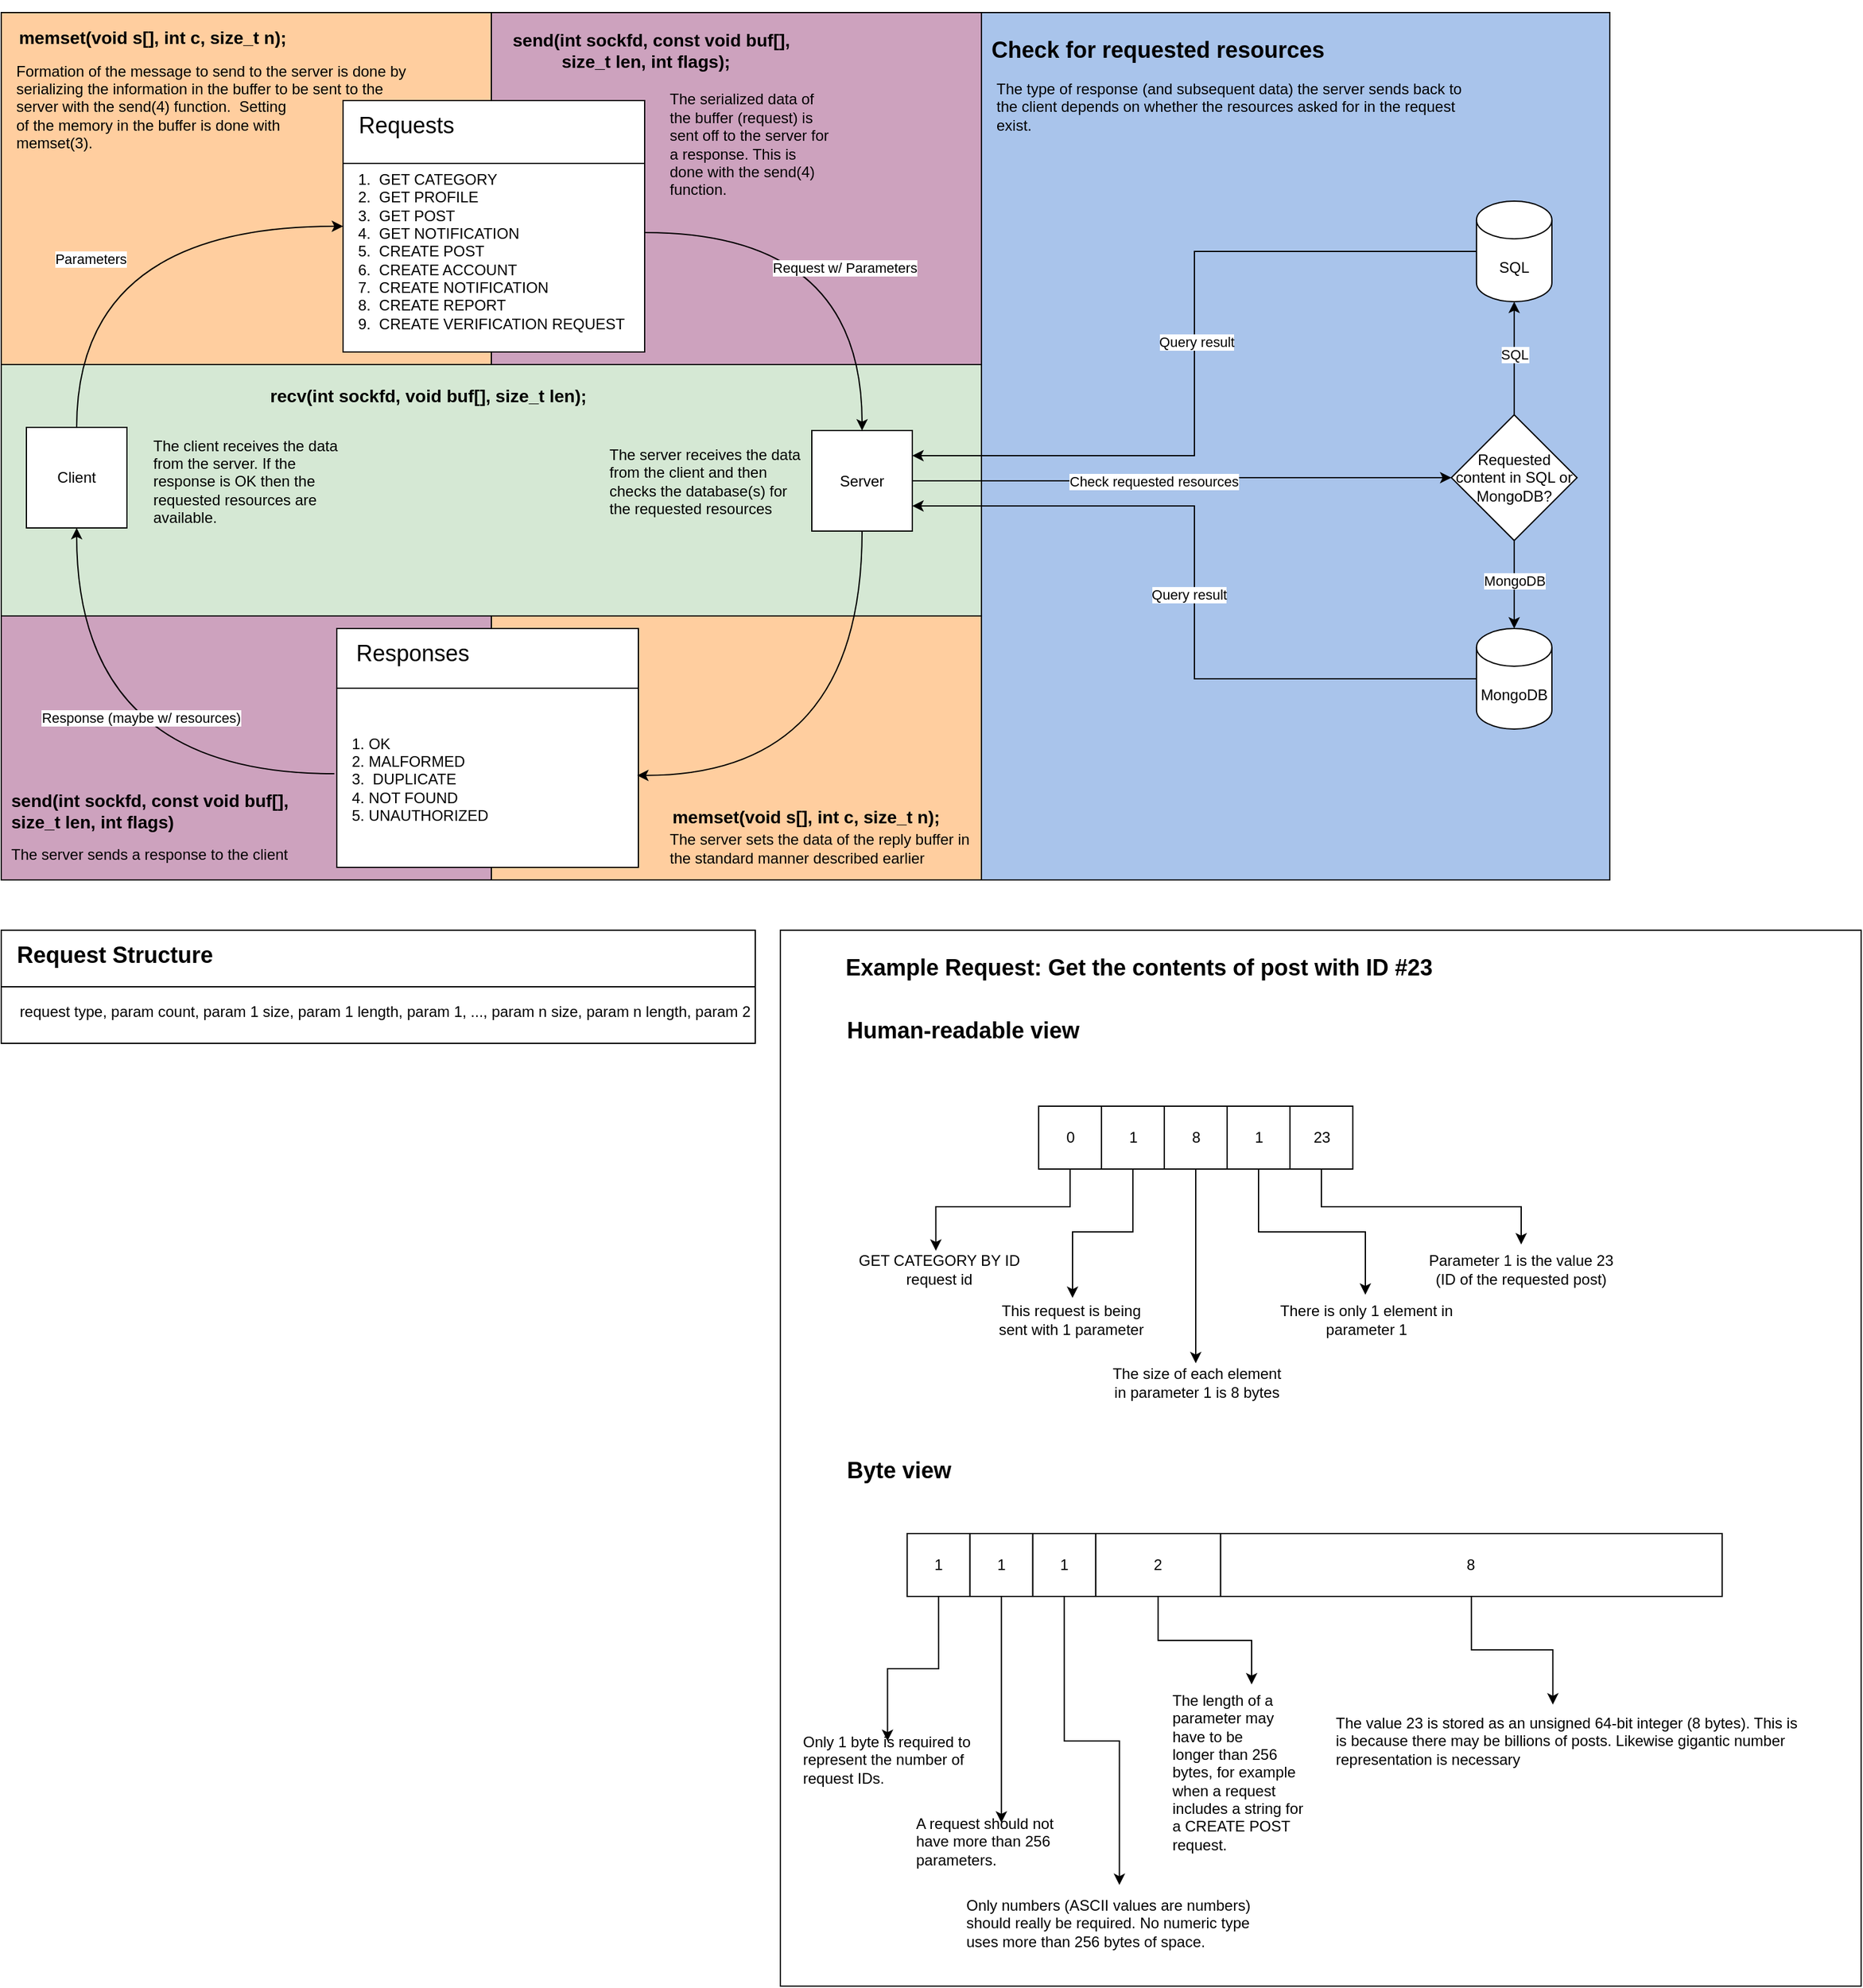 <mxfile version="24.7.8">
  <diagram name="Page-1" id="sVjNLFmWZmZpmfdCnsmX">
    <mxGraphModel dx="1033" dy="1212" grid="1" gridSize="10" guides="1" tooltips="1" connect="1" arrows="1" fold="1" page="1" pageScale="1" pageWidth="1100" pageHeight="850" math="0" shadow="0">
      <root>
        <mxCell id="0" />
        <mxCell id="1" parent="0" />
        <mxCell id="1OjtbBP0HhtFfG1VjbRj-104" value="" style="rounded=0;whiteSpace=wrap;html=1;fillColor=#D5E8D4;" parent="1" vertex="1">
          <mxGeometry x="20" y="400" width="780" height="200" as="geometry" />
        </mxCell>
        <mxCell id="1OjtbBP0HhtFfG1VjbRj-93" value="" style="rounded=0;whiteSpace=wrap;html=1;fillColor=#CDA2BE;" parent="1" vertex="1">
          <mxGeometry x="20" y="600" width="390" height="210" as="geometry" />
        </mxCell>
        <mxCell id="1OjtbBP0HhtFfG1VjbRj-92" value="" style="rounded=0;whiteSpace=wrap;html=1;shadow=0;fillColor=#FFCE9F;" parent="1" vertex="1">
          <mxGeometry x="410" y="600" width="390" height="210" as="geometry" />
        </mxCell>
        <mxCell id="1OjtbBP0HhtFfG1VjbRj-87" value="" style="rounded=0;whiteSpace=wrap;html=1;fillColor=#A9C4EB;" parent="1" vertex="1">
          <mxGeometry x="800" y="120" width="500" height="690" as="geometry" />
        </mxCell>
        <mxCell id="1OjtbBP0HhtFfG1VjbRj-53" value="" style="rounded=0;whiteSpace=wrap;html=1;fillColor=#CDA2BE;" parent="1" vertex="1">
          <mxGeometry x="390" y="120" width="410" height="280" as="geometry" />
        </mxCell>
        <mxCell id="1OjtbBP0HhtFfG1VjbRj-55" value="" style="rounded=0;whiteSpace=wrap;html=1;fillColor=#FFCE9F;" parent="1" vertex="1">
          <mxGeometry x="20" y="120" width="390" height="280" as="geometry" />
        </mxCell>
        <mxCell id="1OjtbBP0HhtFfG1VjbRj-1" value="Client" style="whiteSpace=wrap;html=1;aspect=fixed;" parent="1" vertex="1">
          <mxGeometry x="40" y="450" width="80" height="80" as="geometry" />
        </mxCell>
        <mxCell id="1OjtbBP0HhtFfG1VjbRj-9" value="" style="rounded=0;whiteSpace=wrap;html=1;" parent="1" vertex="1">
          <mxGeometry x="292" y="190" width="240" height="200" as="geometry" />
        </mxCell>
        <mxCell id="1OjtbBP0HhtFfG1VjbRj-10" value="&lt;font style=&quot;font-size: 18px;&quot;&gt;Requests&lt;/font&gt;" style="text;html=1;align=center;verticalAlign=middle;resizable=0;points=[];autosize=1;strokeColor=none;fillColor=none;" parent="1" vertex="1">
          <mxGeometry x="292" y="190" width="100" height="40" as="geometry" />
        </mxCell>
        <mxCell id="1OjtbBP0HhtFfG1VjbRj-11" value="" style="endArrow=none;html=1;rounded=0;entryX=1;entryY=0.25;entryDx=0;entryDy=0;exitX=0;exitY=0.25;exitDx=0;exitDy=0;" parent="1" source="1OjtbBP0HhtFfG1VjbRj-9" target="1OjtbBP0HhtFfG1VjbRj-9" edge="1">
          <mxGeometry width="50" height="50" relative="1" as="geometry">
            <mxPoint x="592" y="790" as="sourcePoint" />
            <mxPoint x="642" y="740" as="targetPoint" />
          </mxGeometry>
        </mxCell>
        <mxCell id="1OjtbBP0HhtFfG1VjbRj-25" style="edgeStyle=orthogonalEdgeStyle;rounded=0;orthogonalLoop=1;jettySize=auto;html=1;exitX=1;exitY=0.25;exitDx=0;exitDy=0;entryX=0.5;entryY=0;entryDx=0;entryDy=0;curved=1;" parent="1" source="1OjtbBP0HhtFfG1VjbRj-16" target="1OjtbBP0HhtFfG1VjbRj-18" edge="1">
          <mxGeometry relative="1" as="geometry" />
        </mxCell>
        <mxCell id="1OjtbBP0HhtFfG1VjbRj-26" value="Request w/ Parameters" style="edgeLabel;html=1;align=center;verticalAlign=middle;resizable=0;points=[];" parent="1OjtbBP0HhtFfG1VjbRj-25" vertex="1" connectable="0">
          <mxGeometry x="0.214" y="-14" relative="1" as="geometry">
            <mxPoint as="offset" />
          </mxGeometry>
        </mxCell>
        <mxCell id="1OjtbBP0HhtFfG1VjbRj-16" value="1.&amp;nbsp; GET CATEGORY&lt;div&gt;2.&amp;nbsp; GET PROFILE&lt;/div&gt;&lt;div&gt;3.&amp;nbsp; GET POST&amp;nbsp;&lt;/div&gt;&lt;div&gt;4.&amp;nbsp; GET NOTIFICATION&lt;/div&gt;&lt;div&gt;5.&amp;nbsp; CREATE POST&lt;/div&gt;&lt;div&gt;6.&amp;nbsp; CREATE ACCOUNT&lt;/div&gt;&lt;div&gt;7.&amp;nbsp; CREATE NOTIFICATION&lt;/div&gt;&lt;div&gt;8.&amp;nbsp; CREATE REPORT&lt;/div&gt;&lt;div&gt;9.&amp;nbsp; CREATE VERIFICATION REQUEST&lt;/div&gt;" style="text;html=1;align=left;verticalAlign=middle;whiteSpace=wrap;rounded=0;" parent="1" vertex="1">
          <mxGeometry x="302" y="280" width="230" height="60" as="geometry" />
        </mxCell>
        <mxCell id="1OjtbBP0HhtFfG1VjbRj-31" style="edgeStyle=orthogonalEdgeStyle;rounded=0;orthogonalLoop=1;jettySize=auto;html=1;exitX=1;exitY=0.5;exitDx=0;exitDy=0;entryX=0;entryY=0.5;entryDx=0;entryDy=0;" parent="1" source="1OjtbBP0HhtFfG1VjbRj-18" target="1OjtbBP0HhtFfG1VjbRj-30" edge="1">
          <mxGeometry relative="1" as="geometry" />
        </mxCell>
        <mxCell id="1OjtbBP0HhtFfG1VjbRj-41" value="Check requested resources" style="edgeLabel;html=1;align=center;verticalAlign=middle;resizable=0;points=[];" parent="1OjtbBP0HhtFfG1VjbRj-31" vertex="1" connectable="0">
          <mxGeometry x="-0.16" y="2" relative="1" as="geometry">
            <mxPoint x="11" y="2" as="offset" />
          </mxGeometry>
        </mxCell>
        <mxCell id="1OjtbBP0HhtFfG1VjbRj-19" value="" style="rounded=0;whiteSpace=wrap;html=1;" parent="1" vertex="1">
          <mxGeometry x="287" y="610" width="240" height="190" as="geometry" />
        </mxCell>
        <mxCell id="1OjtbBP0HhtFfG1VjbRj-20" value="&lt;font style=&quot;font-size: 18px;&quot;&gt;Responses&lt;/font&gt;" style="text;html=1;align=center;verticalAlign=middle;resizable=0;points=[];autosize=1;strokeColor=none;fillColor=none;" parent="1" vertex="1">
          <mxGeometry x="292" y="610" width="110" height="40" as="geometry" />
        </mxCell>
        <mxCell id="1OjtbBP0HhtFfG1VjbRj-21" value="" style="endArrow=none;html=1;rounded=0;entryX=1;entryY=0.25;entryDx=0;entryDy=0;exitX=0;exitY=0.25;exitDx=0;exitDy=0;" parent="1" source="1OjtbBP0HhtFfG1VjbRj-19" target="1OjtbBP0HhtFfG1VjbRj-19" edge="1">
          <mxGeometry width="50" height="50" relative="1" as="geometry">
            <mxPoint x="592" y="830" as="sourcePoint" />
            <mxPoint x="642" y="780" as="targetPoint" />
          </mxGeometry>
        </mxCell>
        <mxCell id="1OjtbBP0HhtFfG1VjbRj-22" value="1. OK&lt;div&gt;2. MALFORMED&lt;/div&gt;&lt;div&gt;3.&amp;nbsp; DUPLICATE&lt;/div&gt;&lt;div&gt;4. NOT FOUND&lt;/div&gt;&lt;div&gt;5. UNAUTHORIZED&lt;/div&gt;" style="text;html=1;align=left;verticalAlign=middle;whiteSpace=wrap;rounded=0;" parent="1" vertex="1">
          <mxGeometry x="297" y="660" width="210" height="140" as="geometry" />
        </mxCell>
        <mxCell id="1OjtbBP0HhtFfG1VjbRj-23" value="" style="endArrow=classic;html=1;rounded=0;entryX=0;entryY=0.5;entryDx=0;entryDy=0;exitX=0.5;exitY=0;exitDx=0;exitDy=0;edgeStyle=orthogonalEdgeStyle;curved=1;" parent="1" source="1OjtbBP0HhtFfG1VjbRj-1" target="1OjtbBP0HhtFfG1VjbRj-9" edge="1">
          <mxGeometry width="50" height="50" relative="1" as="geometry">
            <mxPoint x="592" y="790" as="sourcePoint" />
            <mxPoint x="642" y="740" as="targetPoint" />
          </mxGeometry>
        </mxCell>
        <mxCell id="1OjtbBP0HhtFfG1VjbRj-24" value="Parameters" style="edgeLabel;html=1;align=center;verticalAlign=middle;resizable=0;points=[];" parent="1OjtbBP0HhtFfG1VjbRj-23" vertex="1" connectable="0">
          <mxGeometry x="-0.277" y="-11" relative="1" as="geometry">
            <mxPoint as="offset" />
          </mxGeometry>
        </mxCell>
        <mxCell id="1OjtbBP0HhtFfG1VjbRj-38" style="edgeStyle=orthogonalEdgeStyle;rounded=0;orthogonalLoop=1;jettySize=auto;html=1;exitX=0;exitY=0.5;exitDx=0;exitDy=0;exitPerimeter=0;entryX=1;entryY=0.75;entryDx=0;entryDy=0;" parent="1" source="1OjtbBP0HhtFfG1VjbRj-28" target="1OjtbBP0HhtFfG1VjbRj-18" edge="1">
          <mxGeometry relative="1" as="geometry" />
        </mxCell>
        <mxCell id="1OjtbBP0HhtFfG1VjbRj-43" value="Query result" style="edgeLabel;html=1;align=center;verticalAlign=middle;resizable=0;points=[];" parent="1OjtbBP0HhtFfG1VjbRj-38" vertex="1" connectable="0">
          <mxGeometry x="0.0" y="5" relative="1" as="geometry">
            <mxPoint y="1" as="offset" />
          </mxGeometry>
        </mxCell>
        <mxCell id="1OjtbBP0HhtFfG1VjbRj-28" value="MongoDB" style="shape=cylinder3;whiteSpace=wrap;html=1;boundedLbl=1;backgroundOutline=1;size=15;" parent="1" vertex="1">
          <mxGeometry x="1193.94" y="610" width="60" height="80" as="geometry" />
        </mxCell>
        <mxCell id="1OjtbBP0HhtFfG1VjbRj-39" style="edgeStyle=orthogonalEdgeStyle;rounded=0;orthogonalLoop=1;jettySize=auto;html=1;exitX=0;exitY=0.5;exitDx=0;exitDy=0;exitPerimeter=0;entryX=1;entryY=0.25;entryDx=0;entryDy=0;" parent="1" source="1OjtbBP0HhtFfG1VjbRj-29" target="1OjtbBP0HhtFfG1VjbRj-18" edge="1">
          <mxGeometry relative="1" as="geometry" />
        </mxCell>
        <mxCell id="1OjtbBP0HhtFfG1VjbRj-42" value="Query result" style="edgeLabel;html=1;align=center;verticalAlign=middle;resizable=0;points=[];" parent="1OjtbBP0HhtFfG1VjbRj-39" vertex="1" connectable="0">
          <mxGeometry x="-0.03" y="1" relative="1" as="geometry">
            <mxPoint as="offset" />
          </mxGeometry>
        </mxCell>
        <mxCell id="1OjtbBP0HhtFfG1VjbRj-29" value="SQL" style="shape=cylinder3;whiteSpace=wrap;html=1;boundedLbl=1;backgroundOutline=1;size=15;" parent="1" vertex="1">
          <mxGeometry x="1193.94" y="270" width="60" height="80" as="geometry" />
        </mxCell>
        <mxCell id="1OjtbBP0HhtFfG1VjbRj-30" value="Requested content in SQL or MongoDB?" style="rhombus;whiteSpace=wrap;html=1;" parent="1" vertex="1">
          <mxGeometry x="1173.94" y="440" width="100" height="100" as="geometry" />
        </mxCell>
        <mxCell id="1OjtbBP0HhtFfG1VjbRj-32" style="edgeStyle=orthogonalEdgeStyle;rounded=0;orthogonalLoop=1;jettySize=auto;html=1;exitX=0.5;exitY=0;exitDx=0;exitDy=0;entryX=0.5;entryY=1;entryDx=0;entryDy=0;entryPerimeter=0;" parent="1" source="1OjtbBP0HhtFfG1VjbRj-30" target="1OjtbBP0HhtFfG1VjbRj-29" edge="1">
          <mxGeometry relative="1" as="geometry" />
        </mxCell>
        <mxCell id="1OjtbBP0HhtFfG1VjbRj-35" value="SQL" style="edgeLabel;html=1;align=center;verticalAlign=middle;resizable=0;points=[];" parent="1OjtbBP0HhtFfG1VjbRj-32" vertex="1" connectable="0">
          <mxGeometry x="0.071" y="1" relative="1" as="geometry">
            <mxPoint x="1" as="offset" />
          </mxGeometry>
        </mxCell>
        <mxCell id="1OjtbBP0HhtFfG1VjbRj-33" style="edgeStyle=orthogonalEdgeStyle;rounded=0;orthogonalLoop=1;jettySize=auto;html=1;exitX=0.5;exitY=1;exitDx=0;exitDy=0;entryX=0.5;entryY=0;entryDx=0;entryDy=0;entryPerimeter=0;" parent="1" source="1OjtbBP0HhtFfG1VjbRj-30" target="1OjtbBP0HhtFfG1VjbRj-28" edge="1">
          <mxGeometry relative="1" as="geometry" />
        </mxCell>
        <mxCell id="1OjtbBP0HhtFfG1VjbRj-34" value="MongoDB" style="edgeLabel;html=1;align=center;verticalAlign=middle;resizable=0;points=[];" parent="1OjtbBP0HhtFfG1VjbRj-33" vertex="1" connectable="0">
          <mxGeometry x="-0.129" relative="1" as="geometry">
            <mxPoint y="1" as="offset" />
          </mxGeometry>
        </mxCell>
        <mxCell id="1OjtbBP0HhtFfG1VjbRj-60" value="&lt;h3&gt;send(int sockfd, const void buf[],&amp;nbsp;&lt;br&gt;&amp;nbsp; &amp;nbsp; &amp;nbsp; &amp;nbsp; &amp;nbsp; size_t len, int flags);&lt;/h3&gt;" style="text;html=1;align=left;verticalAlign=middle;resizable=0;points=[];autosize=1;strokeColor=none;fillColor=none;" parent="1" vertex="1">
          <mxGeometry x="425" y="110" width="250" height="80" as="geometry" />
        </mxCell>
        <mxCell id="1OjtbBP0HhtFfG1VjbRj-61" value="&lt;h3&gt;memset(void s[], int c, size_t n);&lt;/h3&gt;" style="text;html=1;align=center;verticalAlign=middle;resizable=0;points=[];autosize=1;strokeColor=none;fillColor=none;" parent="1" vertex="1">
          <mxGeometry x="20" y="110" width="240" height="60" as="geometry" />
        </mxCell>
        <mxCell id="1OjtbBP0HhtFfG1VjbRj-62" value="Formation of the message to send to the server is done by&amp;nbsp;&lt;div&gt;serializing the information in the buffer to be sent to the&amp;nbsp;&lt;/div&gt;&lt;div&gt;server with the send(4) function.&amp;nbsp; Setting&lt;/div&gt;&lt;div&gt;of the memory in the buffer is done with&lt;/div&gt;&lt;div&gt;memset(3).&amp;nbsp;&lt;/div&gt;" style="text;html=1;align=left;verticalAlign=middle;resizable=0;points=[];autosize=1;strokeColor=none;fillColor=none;" parent="1" vertex="1">
          <mxGeometry x="30" y="150" width="340" height="90" as="geometry" />
        </mxCell>
        <mxCell id="1OjtbBP0HhtFfG1VjbRj-63" value="The serialized data of the buffer (request) is sent off to the server for a response. This is done with the send(4) function." style="text;html=1;align=left;verticalAlign=middle;whiteSpace=wrap;rounded=0;" parent="1" vertex="1">
          <mxGeometry x="550" y="190" width="130" height="70" as="geometry" />
        </mxCell>
        <mxCell id="1OjtbBP0HhtFfG1VjbRj-64" value="" style="rounded=0;whiteSpace=wrap;html=1;" parent="1" vertex="1">
          <mxGeometry x="20" y="850" width="600" height="90" as="geometry" />
        </mxCell>
        <mxCell id="1OjtbBP0HhtFfG1VjbRj-65" value="&lt;h2&gt;Request Structure&lt;/h2&gt;" style="text;html=1;align=center;verticalAlign=middle;resizable=0;points=[];autosize=1;strokeColor=none;fillColor=none;" parent="1" vertex="1">
          <mxGeometry x="20.0" y="840" width="180" height="60" as="geometry" />
        </mxCell>
        <mxCell id="1OjtbBP0HhtFfG1VjbRj-66" value="request type, param count, param 1 size, param 1 length, param 1, ..., param n size, param n length, param 2" style="text;html=1;align=center;verticalAlign=middle;resizable=0;points=[];autosize=1;strokeColor=none;fillColor=none;" parent="1" vertex="1">
          <mxGeometry x="20.0" y="900" width="610" height="30" as="geometry" />
        </mxCell>
        <mxCell id="1OjtbBP0HhtFfG1VjbRj-68" value="" style="endArrow=none;html=1;rounded=0;entryX=1;entryY=0.5;entryDx=0;entryDy=0;exitX=0;exitY=0.5;exitDx=0;exitDy=0;" parent="1" source="1OjtbBP0HhtFfG1VjbRj-64" target="1OjtbBP0HhtFfG1VjbRj-64" edge="1">
          <mxGeometry width="50" height="50" relative="1" as="geometry">
            <mxPoint x="360" y="1210" as="sourcePoint" />
            <mxPoint x="410" y="1160" as="targetPoint" />
          </mxGeometry>
        </mxCell>
        <mxCell id="1OjtbBP0HhtFfG1VjbRj-85" value="" style="rounded=0;whiteSpace=wrap;html=1;" parent="1" vertex="1">
          <mxGeometry x="640" y="850" width="860" height="840" as="geometry" />
        </mxCell>
        <mxCell id="1OjtbBP0HhtFfG1VjbRj-86" value="&lt;h2&gt;Example Request: Get the contents of post with ID #23&lt;/h2&gt;" style="text;html=1;align=center;verticalAlign=middle;resizable=0;points=[];autosize=1;strokeColor=none;fillColor=none;" parent="1" vertex="1">
          <mxGeometry x="680" y="850" width="490" height="60" as="geometry" />
        </mxCell>
        <mxCell id="1OjtbBP0HhtFfG1VjbRj-88" value="&lt;h2&gt;Check for requested resources&lt;/h2&gt;" style="text;html=1;align=center;verticalAlign=middle;resizable=0;points=[];autosize=1;strokeColor=none;fillColor=none;" parent="1" vertex="1">
          <mxGeometry x="795" y="120" width="290" height="60" as="geometry" />
        </mxCell>
        <mxCell id="1OjtbBP0HhtFfG1VjbRj-89" value="The type of response (and subsequent data) the server sends back to&amp;nbsp;&lt;div&gt;the client&amp;nbsp;&lt;span style=&quot;background-color: initial;&quot;&gt;depends on whether the resources asked for in the request&amp;nbsp;&lt;/span&gt;&lt;/div&gt;&lt;div&gt;&lt;span style=&quot;background-color: initial;&quot;&gt;exist.&lt;/span&gt;&lt;/div&gt;" style="text;html=1;align=left;verticalAlign=middle;resizable=0;points=[];autosize=1;strokeColor=none;fillColor=none;" parent="1" vertex="1">
          <mxGeometry x="810" y="165" width="400" height="60" as="geometry" />
        </mxCell>
        <mxCell id="1OjtbBP0HhtFfG1VjbRj-18" value="Server" style="whiteSpace=wrap;html=1;aspect=fixed;" parent="1" vertex="1">
          <mxGeometry x="665" y="452.5" width="80" height="80" as="geometry" />
        </mxCell>
        <mxCell id="1OjtbBP0HhtFfG1VjbRj-95" value="&lt;h3&gt;recv(int sockfd, void buf[], size_t len);&lt;/h3&gt;" style="text;html=1;align=left;verticalAlign=middle;whiteSpace=wrap;rounded=0;" parent="1" vertex="1">
          <mxGeometry x="232" y="410" width="350" height="30" as="geometry" />
        </mxCell>
        <mxCell id="1OjtbBP0HhtFfG1VjbRj-96" value="The server receives the data from the client and then checks the database(s) for the requested resources" style="text;html=1;align=left;verticalAlign=middle;whiteSpace=wrap;rounded=0;" parent="1" vertex="1">
          <mxGeometry x="502" y="450" width="163" height="85" as="geometry" />
        </mxCell>
        <mxCell id="1OjtbBP0HhtFfG1VjbRj-98" value="&lt;h3&gt;send(int sockfd, const void buf[], size_t len, int flags)&lt;/h3&gt;" style="text;html=1;align=left;verticalAlign=middle;whiteSpace=wrap;rounded=0;" parent="1" vertex="1">
          <mxGeometry x="26" y="730" width="244" height="50" as="geometry" />
        </mxCell>
        <mxCell id="1OjtbBP0HhtFfG1VjbRj-99" value="The server sends a response to the client" style="text;html=1;align=left;verticalAlign=middle;whiteSpace=wrap;rounded=0;" parent="1" vertex="1">
          <mxGeometry x="26" y="770" width="333" height="40" as="geometry" />
        </mxCell>
        <mxCell id="1OjtbBP0HhtFfG1VjbRj-102" value="&lt;h3&gt;memset(void s[], int c, size_t n);&lt;/h3&gt;" style="text;html=1;align=center;verticalAlign=middle;resizable=0;points=[];autosize=1;strokeColor=none;fillColor=none;" parent="1" vertex="1">
          <mxGeometry x="540" y="730" width="240" height="60" as="geometry" />
        </mxCell>
        <mxCell id="1OjtbBP0HhtFfG1VjbRj-103" value="The server sets the data of the reply buffer in the standard manner described earlier" style="text;html=1;align=left;verticalAlign=middle;whiteSpace=wrap;rounded=0;" parent="1" vertex="1">
          <mxGeometry x="550" y="760" width="245" height="50" as="geometry" />
        </mxCell>
        <mxCell id="1OjtbBP0HhtFfG1VjbRj-105" value="The client receives the data from the server. If the response is OK then the requested resources are available.&amp;nbsp;" style="text;html=1;align=left;verticalAlign=middle;whiteSpace=wrap;rounded=0;" parent="1" vertex="1">
          <mxGeometry x="139" y="450" width="163" height="85" as="geometry" />
        </mxCell>
        <mxCell id="1OjtbBP0HhtFfG1VjbRj-107" style="edgeStyle=orthogonalEdgeStyle;rounded=0;orthogonalLoop=1;jettySize=auto;html=1;exitX=0.5;exitY=1;exitDx=0;exitDy=0;entryX=0.996;entryY=0.615;entryDx=0;entryDy=0;entryPerimeter=0;curved=1;" parent="1" source="1OjtbBP0HhtFfG1VjbRj-18" target="1OjtbBP0HhtFfG1VjbRj-19" edge="1">
          <mxGeometry relative="1" as="geometry" />
        </mxCell>
        <mxCell id="1OjtbBP0HhtFfG1VjbRj-109" value="" style="endArrow=classic;html=1;rounded=0;entryX=0.5;entryY=1;entryDx=0;entryDy=0;exitX=-0.008;exitY=0.608;exitDx=0;exitDy=0;exitPerimeter=0;edgeStyle=orthogonalEdgeStyle;curved=1;" parent="1" source="1OjtbBP0HhtFfG1VjbRj-19" target="1OjtbBP0HhtFfG1VjbRj-1" edge="1">
          <mxGeometry width="50" height="50" relative="1" as="geometry">
            <mxPoint x="690" y="560" as="sourcePoint" />
            <mxPoint x="740" y="510" as="targetPoint" />
          </mxGeometry>
        </mxCell>
        <mxCell id="1OjtbBP0HhtFfG1VjbRj-110" value="Response (maybe w/ resources)" style="edgeLabel;html=1;align=center;verticalAlign=middle;resizable=0;points=[];" parent="1OjtbBP0HhtFfG1VjbRj-109" vertex="1" connectable="0">
          <mxGeometry x="-0.235" y="-45" relative="1" as="geometry">
            <mxPoint x="-1" as="offset" />
          </mxGeometry>
        </mxCell>
        <mxCell id="v55B5Anf6y4wa15yqD8W-4" value="0" style="whiteSpace=wrap;html=1;aspect=fixed;" vertex="1" parent="1">
          <mxGeometry x="845.53" y="990" width="50" height="50" as="geometry" />
        </mxCell>
        <mxCell id="v55B5Anf6y4wa15yqD8W-5" value="1" style="whiteSpace=wrap;html=1;aspect=fixed;" vertex="1" parent="1">
          <mxGeometry x="895.53" y="990" width="50" height="50" as="geometry" />
        </mxCell>
        <mxCell id="v55B5Anf6y4wa15yqD8W-7" value="8" style="whiteSpace=wrap;html=1;aspect=fixed;" vertex="1" parent="1">
          <mxGeometry x="945.53" y="990" width="50" height="50" as="geometry" />
        </mxCell>
        <mxCell id="v55B5Anf6y4wa15yqD8W-19" style="edgeStyle=orthogonalEdgeStyle;rounded=0;orthogonalLoop=1;jettySize=auto;html=1;exitX=0.5;exitY=1;exitDx=0;exitDy=0;" edge="1" parent="1" source="v55B5Anf6y4wa15yqD8W-8" target="v55B5Anf6y4wa15yqD8W-14">
          <mxGeometry relative="1" as="geometry" />
        </mxCell>
        <mxCell id="v55B5Anf6y4wa15yqD8W-8" value="1" style="whiteSpace=wrap;html=1;aspect=fixed;" vertex="1" parent="1">
          <mxGeometry x="995.53" y="990" width="50" height="50" as="geometry" />
        </mxCell>
        <mxCell id="v55B5Anf6y4wa15yqD8W-20" style="edgeStyle=orthogonalEdgeStyle;rounded=0;orthogonalLoop=1;jettySize=auto;html=1;exitX=0.5;exitY=1;exitDx=0;exitDy=0;" edge="1" parent="1" source="v55B5Anf6y4wa15yqD8W-9" target="v55B5Anf6y4wa15yqD8W-15">
          <mxGeometry relative="1" as="geometry" />
        </mxCell>
        <mxCell id="v55B5Anf6y4wa15yqD8W-9" value="23" style="whiteSpace=wrap;html=1;aspect=fixed;" vertex="1" parent="1">
          <mxGeometry x="1045.53" y="990" width="50" height="50" as="geometry" />
        </mxCell>
        <mxCell id="v55B5Anf6y4wa15yqD8W-10" value="GET CATEGORY BY ID&lt;div&gt;request id&lt;/div&gt;" style="text;html=1;align=center;verticalAlign=middle;resizable=0;points=[];autosize=1;strokeColor=none;fillColor=none;" vertex="1" parent="1">
          <mxGeometry x="690.53" y="1100" width="150" height="40" as="geometry" />
        </mxCell>
        <mxCell id="v55B5Anf6y4wa15yqD8W-11" value="This request is being&lt;div&gt;sent with 1 parameter&lt;/div&gt;" style="text;html=1;align=center;verticalAlign=middle;resizable=0;points=[];autosize=1;strokeColor=none;fillColor=none;" vertex="1" parent="1">
          <mxGeometry x="800.53" y="1140" width="140" height="40" as="geometry" />
        </mxCell>
        <mxCell id="v55B5Anf6y4wa15yqD8W-13" value="The size of each element&lt;div&gt;in parameter 1 is 8 bytes&lt;/div&gt;" style="text;html=1;align=center;verticalAlign=middle;resizable=0;points=[];autosize=1;strokeColor=none;fillColor=none;" vertex="1" parent="1">
          <mxGeometry x="890.53" y="1190" width="160" height="40" as="geometry" />
        </mxCell>
        <mxCell id="v55B5Anf6y4wa15yqD8W-14" value="There is only 1 element in&lt;div&gt;parameter 1&lt;/div&gt;" style="text;html=1;align=center;verticalAlign=middle;resizable=0;points=[];autosize=1;strokeColor=none;fillColor=none;" vertex="1" parent="1">
          <mxGeometry x="1025.53" y="1140" width="160" height="40" as="geometry" />
        </mxCell>
        <mxCell id="v55B5Anf6y4wa15yqD8W-15" value="Parameter 1 is the value 23&lt;div&gt;(ID of the requested post)&lt;/div&gt;" style="text;html=1;align=center;verticalAlign=middle;resizable=0;points=[];autosize=1;strokeColor=none;fillColor=none;" vertex="1" parent="1">
          <mxGeometry x="1144.47" y="1100" width="170" height="40" as="geometry" />
        </mxCell>
        <mxCell id="v55B5Anf6y4wa15yqD8W-16" style="edgeStyle=orthogonalEdgeStyle;rounded=0;orthogonalLoop=1;jettySize=auto;html=1;exitX=0.5;exitY=1;exitDx=0;exitDy=0;entryX=0.488;entryY=0.125;entryDx=0;entryDy=0;entryPerimeter=0;" edge="1" parent="1" source="v55B5Anf6y4wa15yqD8W-4" target="v55B5Anf6y4wa15yqD8W-10">
          <mxGeometry relative="1" as="geometry" />
        </mxCell>
        <mxCell id="v55B5Anf6y4wa15yqD8W-17" style="edgeStyle=orthogonalEdgeStyle;rounded=0;orthogonalLoop=1;jettySize=auto;html=1;exitX=0.5;exitY=1;exitDx=0;exitDy=0;entryX=0.514;entryY=0.063;entryDx=0;entryDy=0;entryPerimeter=0;" edge="1" parent="1" source="v55B5Anf6y4wa15yqD8W-5" target="v55B5Anf6y4wa15yqD8W-11">
          <mxGeometry relative="1" as="geometry" />
        </mxCell>
        <mxCell id="v55B5Anf6y4wa15yqD8W-18" style="edgeStyle=orthogonalEdgeStyle;rounded=0;orthogonalLoop=1;jettySize=auto;html=1;exitX=0.5;exitY=1;exitDx=0;exitDy=0;entryX=0.5;entryY=0.113;entryDx=0;entryDy=0;entryPerimeter=0;" edge="1" parent="1" source="v55B5Anf6y4wa15yqD8W-7" target="v55B5Anf6y4wa15yqD8W-13">
          <mxGeometry relative="1" as="geometry" />
        </mxCell>
        <mxCell id="v55B5Anf6y4wa15yqD8W-21" value="&lt;h2&gt;Human-readable view&lt;/h2&gt;" style="text;html=1;align=center;verticalAlign=middle;resizable=0;points=[];autosize=1;strokeColor=none;fillColor=none;" vertex="1" parent="1">
          <mxGeometry x="680" y="900" width="210" height="60" as="geometry" />
        </mxCell>
        <mxCell id="v55B5Anf6y4wa15yqD8W-22" value="&lt;h2&gt;Byte view&lt;/h2&gt;" style="text;html=1;align=left;verticalAlign=middle;resizable=0;points=[];autosize=1;strokeColor=none;fillColor=none;" vertex="1" parent="1">
          <mxGeometry x="690.53" y="1250" width="110" height="60" as="geometry" />
        </mxCell>
        <mxCell id="v55B5Anf6y4wa15yqD8W-45" style="edgeStyle=orthogonalEdgeStyle;rounded=0;orthogonalLoop=1;jettySize=auto;html=1;exitX=0.5;exitY=1;exitDx=0;exitDy=0;" edge="1" parent="1" source="v55B5Anf6y4wa15yqD8W-34" target="v55B5Anf6y4wa15yqD8W-42">
          <mxGeometry relative="1" as="geometry" />
        </mxCell>
        <mxCell id="v55B5Anf6y4wa15yqD8W-34" value="1" style="whiteSpace=wrap;html=1;aspect=fixed;" vertex="1" parent="1">
          <mxGeometry x="740.86" y="1330" width="50" height="50" as="geometry" />
        </mxCell>
        <mxCell id="v55B5Anf6y4wa15yqD8W-48" style="edgeStyle=orthogonalEdgeStyle;rounded=0;orthogonalLoop=1;jettySize=auto;html=1;exitX=0.5;exitY=1;exitDx=0;exitDy=0;entryX=0.5;entryY=0;entryDx=0;entryDy=0;" edge="1" parent="1" source="v55B5Anf6y4wa15yqD8W-35" target="v55B5Anf6y4wa15yqD8W-44">
          <mxGeometry relative="1" as="geometry" />
        </mxCell>
        <mxCell id="v55B5Anf6y4wa15yqD8W-35" value="1" style="whiteSpace=wrap;html=1;aspect=fixed;" vertex="1" parent="1">
          <mxGeometry x="790.86" y="1330" width="50" height="50" as="geometry" />
        </mxCell>
        <mxCell id="v55B5Anf6y4wa15yqD8W-55" style="edgeStyle=orthogonalEdgeStyle;rounded=0;orthogonalLoop=1;jettySize=auto;html=1;exitX=0.5;exitY=1;exitDx=0;exitDy=0;" edge="1" parent="1" source="v55B5Anf6y4wa15yqD8W-37" target="v55B5Anf6y4wa15yqD8W-54">
          <mxGeometry relative="1" as="geometry" />
        </mxCell>
        <mxCell id="v55B5Anf6y4wa15yqD8W-37" value="2" style="rounded=0;whiteSpace=wrap;html=1;" vertex="1" parent="1">
          <mxGeometry x="890.86" y="1330" width="99.47" height="50" as="geometry" />
        </mxCell>
        <mxCell id="v55B5Anf6y4wa15yqD8W-39" value="8" style="rounded=0;whiteSpace=wrap;html=1;" vertex="1" parent="1">
          <mxGeometry x="990.33" y="1330" width="399.07" height="50" as="geometry" />
        </mxCell>
        <mxCell id="v55B5Anf6y4wa15yqD8W-42" value="Only 1 byte is required to represent the number of request IDs.&amp;nbsp;" style="text;html=1;align=left;verticalAlign=middle;whiteSpace=wrap;rounded=0;" vertex="1" parent="1">
          <mxGeometry x="655.53" y="1495" width="139.47" height="30" as="geometry" />
        </mxCell>
        <mxCell id="v55B5Anf6y4wa15yqD8W-44" value="A request should not have more than 256 parameters." style="text;html=1;align=left;verticalAlign=middle;whiteSpace=wrap;rounded=0;" vertex="1" parent="1">
          <mxGeometry x="746.13" y="1560" width="139.47" height="30" as="geometry" />
        </mxCell>
        <mxCell id="v55B5Anf6y4wa15yqD8W-51" value="Only numbers (ASCII values are numbers)&amp;nbsp;&lt;div&gt;should really be required. No numeric type&amp;nbsp;&lt;/div&gt;&lt;div&gt;uses more than 256 bytes of space.&lt;/div&gt;" style="text;html=1;align=left;verticalAlign=middle;resizable=0;points=[];autosize=1;strokeColor=none;fillColor=none;" vertex="1" parent="1">
          <mxGeometry x="785.53" y="1610" width="250" height="60" as="geometry" />
        </mxCell>
        <mxCell id="v55B5Anf6y4wa15yqD8W-52" value="1" style="whiteSpace=wrap;html=1;aspect=fixed;" vertex="1" parent="1">
          <mxGeometry x="840.86" y="1330" width="50" height="50" as="geometry" />
        </mxCell>
        <mxCell id="v55B5Anf6y4wa15yqD8W-53" style="edgeStyle=orthogonalEdgeStyle;rounded=0;orthogonalLoop=1;jettySize=auto;html=1;exitX=0.5;exitY=1;exitDx=0;exitDy=0;entryX=0.497;entryY=-0.008;entryDx=0;entryDy=0;entryPerimeter=0;" edge="1" parent="1" source="v55B5Anf6y4wa15yqD8W-52" target="v55B5Anf6y4wa15yqD8W-51">
          <mxGeometry relative="1" as="geometry" />
        </mxCell>
        <mxCell id="v55B5Anf6y4wa15yqD8W-54" value="The length of a&amp;nbsp;&lt;div&gt;parameter may&amp;nbsp;&lt;div&gt;have to be&amp;nbsp;&lt;/div&gt;&lt;div&gt;longer than 256&amp;nbsp;&lt;/div&gt;&lt;div&gt;bytes, for&amp;nbsp;&lt;span style=&quot;background-color: initial;&quot;&gt;example&amp;nbsp;&lt;/span&gt;&lt;/div&gt;&lt;div&gt;&lt;span style=&quot;background-color: initial;&quot;&gt;when a request&lt;/span&gt;&lt;/div&gt;&lt;div&gt;&lt;span style=&quot;background-color: initial;&quot;&gt;includes&amp;nbsp;&lt;/span&gt;&lt;span style=&quot;background-color: initial;&quot;&gt;a string for&lt;/span&gt;&lt;/div&gt;&lt;div&gt;&lt;span style=&quot;background-color: initial;&quot;&gt;a CREATE POST&amp;nbsp;&lt;/span&gt;&lt;/div&gt;&lt;div&gt;&lt;span style=&quot;background-color: initial;&quot;&gt;request.&lt;/span&gt;&lt;/div&gt;&lt;/div&gt;" style="text;html=1;align=left;verticalAlign=middle;resizable=0;points=[];autosize=1;strokeColor=none;fillColor=none;" vertex="1" parent="1">
          <mxGeometry x="950" y="1450" width="130" height="140" as="geometry" />
        </mxCell>
        <mxCell id="v55B5Anf6y4wa15yqD8W-56" value="The value 23 is stored as an unsigned 64-bit integer (8 bytes). This is&lt;div&gt;is because there may be billions of posts. Likewise gigantic number&lt;/div&gt;&lt;div&gt;representation is necessary&lt;/div&gt;" style="text;html=1;align=left;verticalAlign=middle;resizable=0;points=[];autosize=1;strokeColor=none;fillColor=none;" vertex="1" parent="1">
          <mxGeometry x="1080" y="1465" width="390" height="60" as="geometry" />
        </mxCell>
        <mxCell id="v55B5Anf6y4wa15yqD8W-57" style="edgeStyle=orthogonalEdgeStyle;rounded=0;orthogonalLoop=1;jettySize=auto;html=1;exitX=0.5;exitY=1;exitDx=0;exitDy=0;entryX=0.448;entryY=0.017;entryDx=0;entryDy=0;entryPerimeter=0;" edge="1" parent="1" source="v55B5Anf6y4wa15yqD8W-39" target="v55B5Anf6y4wa15yqD8W-56">
          <mxGeometry relative="1" as="geometry" />
        </mxCell>
      </root>
    </mxGraphModel>
  </diagram>
</mxfile>
